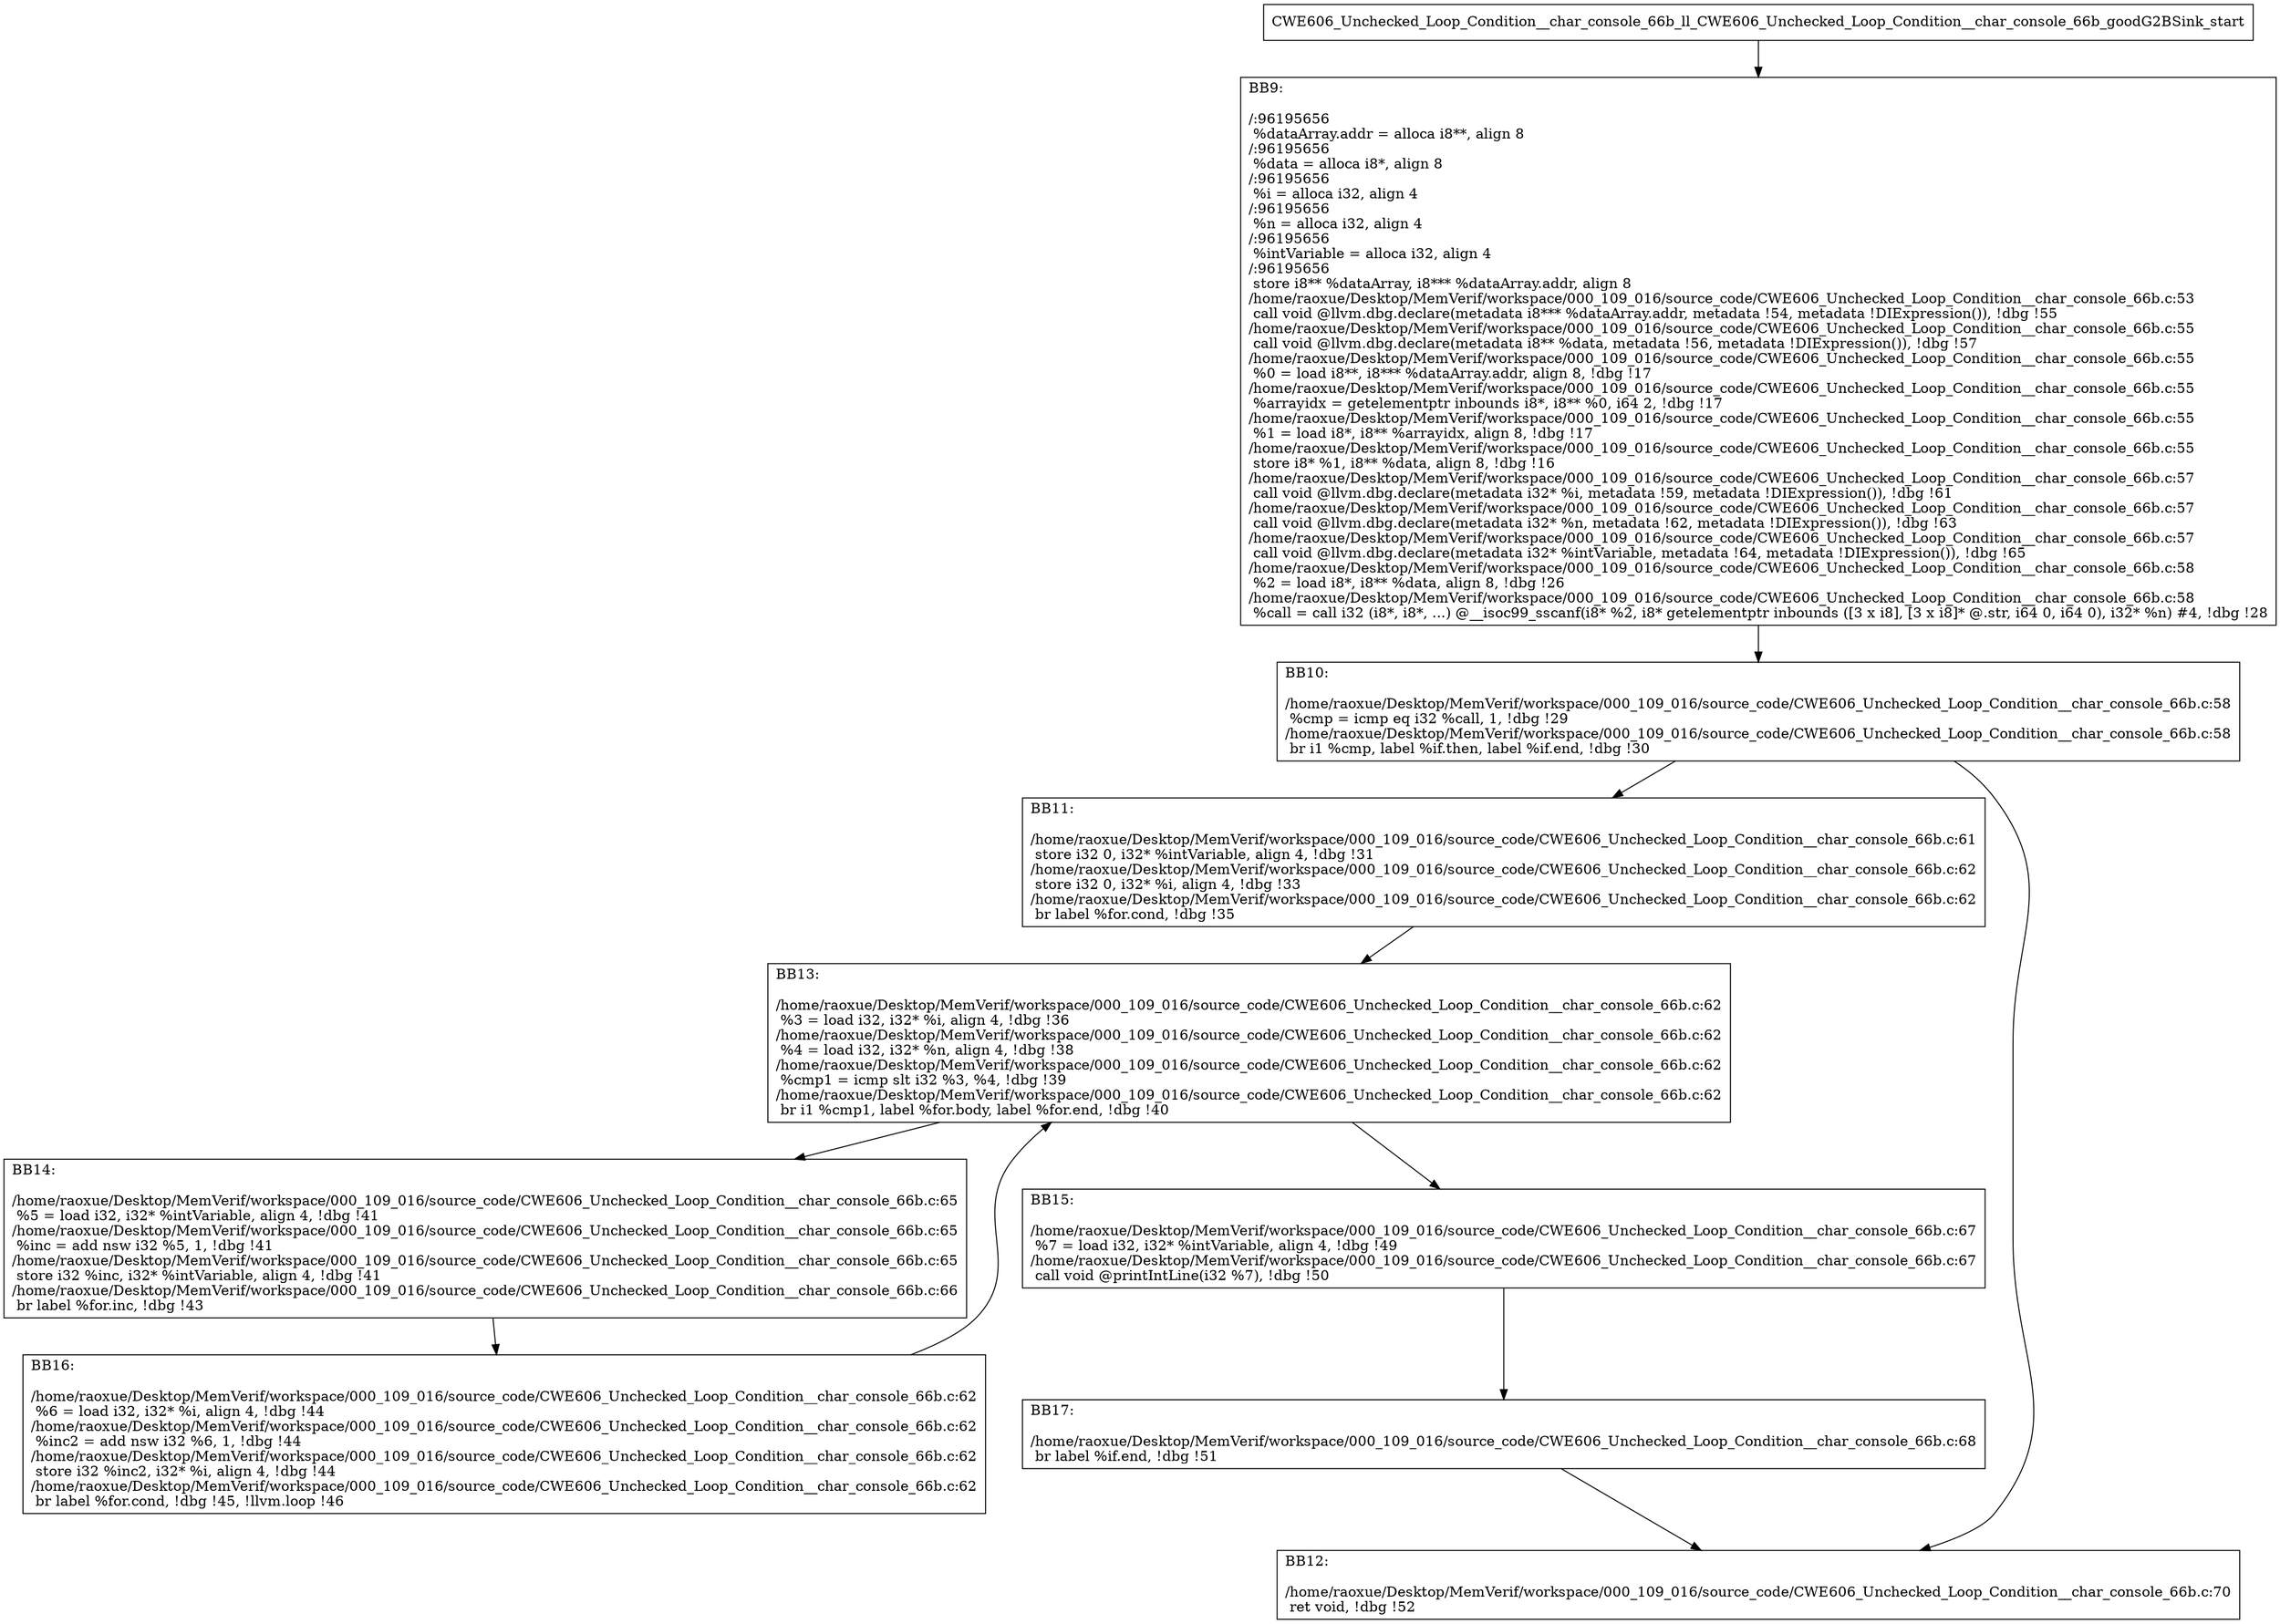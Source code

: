 digraph "CFG for'CWE606_Unchecked_Loop_Condition__char_console_66b_ll_CWE606_Unchecked_Loop_Condition__char_console_66b_goodG2BSink' function" {
	BBCWE606_Unchecked_Loop_Condition__char_console_66b_ll_CWE606_Unchecked_Loop_Condition__char_console_66b_goodG2BSink_start[shape=record,label="{CWE606_Unchecked_Loop_Condition__char_console_66b_ll_CWE606_Unchecked_Loop_Condition__char_console_66b_goodG2BSink_start}"];
	BBCWE606_Unchecked_Loop_Condition__char_console_66b_ll_CWE606_Unchecked_Loop_Condition__char_console_66b_goodG2BSink_start-> CWE606_Unchecked_Loop_Condition__char_console_66b_ll_CWE606_Unchecked_Loop_Condition__char_console_66b_goodG2BSinkBB9;
	CWE606_Unchecked_Loop_Condition__char_console_66b_ll_CWE606_Unchecked_Loop_Condition__char_console_66b_goodG2BSinkBB9 [shape=record, label="{BB9:\l\l/:96195656\l
  %dataArray.addr = alloca i8**, align 8\l
/:96195656\l
  %data = alloca i8*, align 8\l
/:96195656\l
  %i = alloca i32, align 4\l
/:96195656\l
  %n = alloca i32, align 4\l
/:96195656\l
  %intVariable = alloca i32, align 4\l
/:96195656\l
  store i8** %dataArray, i8*** %dataArray.addr, align 8\l
/home/raoxue/Desktop/MemVerif/workspace/000_109_016/source_code/CWE606_Unchecked_Loop_Condition__char_console_66b.c:53\l
  call void @llvm.dbg.declare(metadata i8*** %dataArray.addr, metadata !54, metadata !DIExpression()), !dbg !55\l
/home/raoxue/Desktop/MemVerif/workspace/000_109_016/source_code/CWE606_Unchecked_Loop_Condition__char_console_66b.c:55\l
  call void @llvm.dbg.declare(metadata i8** %data, metadata !56, metadata !DIExpression()), !dbg !57\l
/home/raoxue/Desktop/MemVerif/workspace/000_109_016/source_code/CWE606_Unchecked_Loop_Condition__char_console_66b.c:55\l
  %0 = load i8**, i8*** %dataArray.addr, align 8, !dbg !17\l
/home/raoxue/Desktop/MemVerif/workspace/000_109_016/source_code/CWE606_Unchecked_Loop_Condition__char_console_66b.c:55\l
  %arrayidx = getelementptr inbounds i8*, i8** %0, i64 2, !dbg !17\l
/home/raoxue/Desktop/MemVerif/workspace/000_109_016/source_code/CWE606_Unchecked_Loop_Condition__char_console_66b.c:55\l
  %1 = load i8*, i8** %arrayidx, align 8, !dbg !17\l
/home/raoxue/Desktop/MemVerif/workspace/000_109_016/source_code/CWE606_Unchecked_Loop_Condition__char_console_66b.c:55\l
  store i8* %1, i8** %data, align 8, !dbg !16\l
/home/raoxue/Desktop/MemVerif/workspace/000_109_016/source_code/CWE606_Unchecked_Loop_Condition__char_console_66b.c:57\l
  call void @llvm.dbg.declare(metadata i32* %i, metadata !59, metadata !DIExpression()), !dbg !61\l
/home/raoxue/Desktop/MemVerif/workspace/000_109_016/source_code/CWE606_Unchecked_Loop_Condition__char_console_66b.c:57\l
  call void @llvm.dbg.declare(metadata i32* %n, metadata !62, metadata !DIExpression()), !dbg !63\l
/home/raoxue/Desktop/MemVerif/workspace/000_109_016/source_code/CWE606_Unchecked_Loop_Condition__char_console_66b.c:57\l
  call void @llvm.dbg.declare(metadata i32* %intVariable, metadata !64, metadata !DIExpression()), !dbg !65\l
/home/raoxue/Desktop/MemVerif/workspace/000_109_016/source_code/CWE606_Unchecked_Loop_Condition__char_console_66b.c:58\l
  %2 = load i8*, i8** %data, align 8, !dbg !26\l
/home/raoxue/Desktop/MemVerif/workspace/000_109_016/source_code/CWE606_Unchecked_Loop_Condition__char_console_66b.c:58\l
  %call = call i32 (i8*, i8*, ...) @__isoc99_sscanf(i8* %2, i8* getelementptr inbounds ([3 x i8], [3 x i8]* @.str, i64 0, i64 0), i32* %n) #4, !dbg !28\l
}"];
	CWE606_Unchecked_Loop_Condition__char_console_66b_ll_CWE606_Unchecked_Loop_Condition__char_console_66b_goodG2BSinkBB9-> CWE606_Unchecked_Loop_Condition__char_console_66b_ll_CWE606_Unchecked_Loop_Condition__char_console_66b_goodG2BSinkBB10;
	CWE606_Unchecked_Loop_Condition__char_console_66b_ll_CWE606_Unchecked_Loop_Condition__char_console_66b_goodG2BSinkBB10 [shape=record, label="{BB10:\l\l/home/raoxue/Desktop/MemVerif/workspace/000_109_016/source_code/CWE606_Unchecked_Loop_Condition__char_console_66b.c:58\l
  %cmp = icmp eq i32 %call, 1, !dbg !29\l
/home/raoxue/Desktop/MemVerif/workspace/000_109_016/source_code/CWE606_Unchecked_Loop_Condition__char_console_66b.c:58\l
  br i1 %cmp, label %if.then, label %if.end, !dbg !30\l
}"];
	CWE606_Unchecked_Loop_Condition__char_console_66b_ll_CWE606_Unchecked_Loop_Condition__char_console_66b_goodG2BSinkBB10-> CWE606_Unchecked_Loop_Condition__char_console_66b_ll_CWE606_Unchecked_Loop_Condition__char_console_66b_goodG2BSinkBB11;
	CWE606_Unchecked_Loop_Condition__char_console_66b_ll_CWE606_Unchecked_Loop_Condition__char_console_66b_goodG2BSinkBB10-> CWE606_Unchecked_Loop_Condition__char_console_66b_ll_CWE606_Unchecked_Loop_Condition__char_console_66b_goodG2BSinkBB12;
	CWE606_Unchecked_Loop_Condition__char_console_66b_ll_CWE606_Unchecked_Loop_Condition__char_console_66b_goodG2BSinkBB11 [shape=record, label="{BB11:\l\l/home/raoxue/Desktop/MemVerif/workspace/000_109_016/source_code/CWE606_Unchecked_Loop_Condition__char_console_66b.c:61\l
  store i32 0, i32* %intVariable, align 4, !dbg !31\l
/home/raoxue/Desktop/MemVerif/workspace/000_109_016/source_code/CWE606_Unchecked_Loop_Condition__char_console_66b.c:62\l
  store i32 0, i32* %i, align 4, !dbg !33\l
/home/raoxue/Desktop/MemVerif/workspace/000_109_016/source_code/CWE606_Unchecked_Loop_Condition__char_console_66b.c:62\l
  br label %for.cond, !dbg !35\l
}"];
	CWE606_Unchecked_Loop_Condition__char_console_66b_ll_CWE606_Unchecked_Loop_Condition__char_console_66b_goodG2BSinkBB11-> CWE606_Unchecked_Loop_Condition__char_console_66b_ll_CWE606_Unchecked_Loop_Condition__char_console_66b_goodG2BSinkBB13;
	CWE606_Unchecked_Loop_Condition__char_console_66b_ll_CWE606_Unchecked_Loop_Condition__char_console_66b_goodG2BSinkBB13 [shape=record, label="{BB13:\l\l/home/raoxue/Desktop/MemVerif/workspace/000_109_016/source_code/CWE606_Unchecked_Loop_Condition__char_console_66b.c:62\l
  %3 = load i32, i32* %i, align 4, !dbg !36\l
/home/raoxue/Desktop/MemVerif/workspace/000_109_016/source_code/CWE606_Unchecked_Loop_Condition__char_console_66b.c:62\l
  %4 = load i32, i32* %n, align 4, !dbg !38\l
/home/raoxue/Desktop/MemVerif/workspace/000_109_016/source_code/CWE606_Unchecked_Loop_Condition__char_console_66b.c:62\l
  %cmp1 = icmp slt i32 %3, %4, !dbg !39\l
/home/raoxue/Desktop/MemVerif/workspace/000_109_016/source_code/CWE606_Unchecked_Loop_Condition__char_console_66b.c:62\l
  br i1 %cmp1, label %for.body, label %for.end, !dbg !40\l
}"];
	CWE606_Unchecked_Loop_Condition__char_console_66b_ll_CWE606_Unchecked_Loop_Condition__char_console_66b_goodG2BSinkBB13-> CWE606_Unchecked_Loop_Condition__char_console_66b_ll_CWE606_Unchecked_Loop_Condition__char_console_66b_goodG2BSinkBB14;
	CWE606_Unchecked_Loop_Condition__char_console_66b_ll_CWE606_Unchecked_Loop_Condition__char_console_66b_goodG2BSinkBB13-> CWE606_Unchecked_Loop_Condition__char_console_66b_ll_CWE606_Unchecked_Loop_Condition__char_console_66b_goodG2BSinkBB15;
	CWE606_Unchecked_Loop_Condition__char_console_66b_ll_CWE606_Unchecked_Loop_Condition__char_console_66b_goodG2BSinkBB14 [shape=record, label="{BB14:\l\l/home/raoxue/Desktop/MemVerif/workspace/000_109_016/source_code/CWE606_Unchecked_Loop_Condition__char_console_66b.c:65\l
  %5 = load i32, i32* %intVariable, align 4, !dbg !41\l
/home/raoxue/Desktop/MemVerif/workspace/000_109_016/source_code/CWE606_Unchecked_Loop_Condition__char_console_66b.c:65\l
  %inc = add nsw i32 %5, 1, !dbg !41\l
/home/raoxue/Desktop/MemVerif/workspace/000_109_016/source_code/CWE606_Unchecked_Loop_Condition__char_console_66b.c:65\l
  store i32 %inc, i32* %intVariable, align 4, !dbg !41\l
/home/raoxue/Desktop/MemVerif/workspace/000_109_016/source_code/CWE606_Unchecked_Loop_Condition__char_console_66b.c:66\l
  br label %for.inc, !dbg !43\l
}"];
	CWE606_Unchecked_Loop_Condition__char_console_66b_ll_CWE606_Unchecked_Loop_Condition__char_console_66b_goodG2BSinkBB14-> CWE606_Unchecked_Loop_Condition__char_console_66b_ll_CWE606_Unchecked_Loop_Condition__char_console_66b_goodG2BSinkBB16;
	CWE606_Unchecked_Loop_Condition__char_console_66b_ll_CWE606_Unchecked_Loop_Condition__char_console_66b_goodG2BSinkBB16 [shape=record, label="{BB16:\l\l/home/raoxue/Desktop/MemVerif/workspace/000_109_016/source_code/CWE606_Unchecked_Loop_Condition__char_console_66b.c:62\l
  %6 = load i32, i32* %i, align 4, !dbg !44\l
/home/raoxue/Desktop/MemVerif/workspace/000_109_016/source_code/CWE606_Unchecked_Loop_Condition__char_console_66b.c:62\l
  %inc2 = add nsw i32 %6, 1, !dbg !44\l
/home/raoxue/Desktop/MemVerif/workspace/000_109_016/source_code/CWE606_Unchecked_Loop_Condition__char_console_66b.c:62\l
  store i32 %inc2, i32* %i, align 4, !dbg !44\l
/home/raoxue/Desktop/MemVerif/workspace/000_109_016/source_code/CWE606_Unchecked_Loop_Condition__char_console_66b.c:62\l
  br label %for.cond, !dbg !45, !llvm.loop !46\l
}"];
	CWE606_Unchecked_Loop_Condition__char_console_66b_ll_CWE606_Unchecked_Loop_Condition__char_console_66b_goodG2BSinkBB16-> CWE606_Unchecked_Loop_Condition__char_console_66b_ll_CWE606_Unchecked_Loop_Condition__char_console_66b_goodG2BSinkBB13;
	CWE606_Unchecked_Loop_Condition__char_console_66b_ll_CWE606_Unchecked_Loop_Condition__char_console_66b_goodG2BSinkBB15 [shape=record, label="{BB15:\l\l/home/raoxue/Desktop/MemVerif/workspace/000_109_016/source_code/CWE606_Unchecked_Loop_Condition__char_console_66b.c:67\l
  %7 = load i32, i32* %intVariable, align 4, !dbg !49\l
/home/raoxue/Desktop/MemVerif/workspace/000_109_016/source_code/CWE606_Unchecked_Loop_Condition__char_console_66b.c:67\l
  call void @printIntLine(i32 %7), !dbg !50\l
}"];
	CWE606_Unchecked_Loop_Condition__char_console_66b_ll_CWE606_Unchecked_Loop_Condition__char_console_66b_goodG2BSinkBB15-> CWE606_Unchecked_Loop_Condition__char_console_66b_ll_CWE606_Unchecked_Loop_Condition__char_console_66b_goodG2BSinkBB17;
	CWE606_Unchecked_Loop_Condition__char_console_66b_ll_CWE606_Unchecked_Loop_Condition__char_console_66b_goodG2BSinkBB17 [shape=record, label="{BB17:\l\l/home/raoxue/Desktop/MemVerif/workspace/000_109_016/source_code/CWE606_Unchecked_Loop_Condition__char_console_66b.c:68\l
  br label %if.end, !dbg !51\l
}"];
	CWE606_Unchecked_Loop_Condition__char_console_66b_ll_CWE606_Unchecked_Loop_Condition__char_console_66b_goodG2BSinkBB17-> CWE606_Unchecked_Loop_Condition__char_console_66b_ll_CWE606_Unchecked_Loop_Condition__char_console_66b_goodG2BSinkBB12;
	CWE606_Unchecked_Loop_Condition__char_console_66b_ll_CWE606_Unchecked_Loop_Condition__char_console_66b_goodG2BSinkBB12 [shape=record, label="{BB12:\l\l/home/raoxue/Desktop/MemVerif/workspace/000_109_016/source_code/CWE606_Unchecked_Loop_Condition__char_console_66b.c:70\l
  ret void, !dbg !52\l
}"];
}

